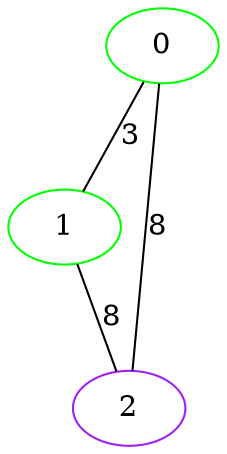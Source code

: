 graph "" {
0 [color=green, weight=2];
1 [color=green, weight=2];
2 [color=purple, weight=4];
0 -- 1  [key=0, label=3];
0 -- 2  [key=0, label=8];
1 -- 2  [key=0, label=8];
}
